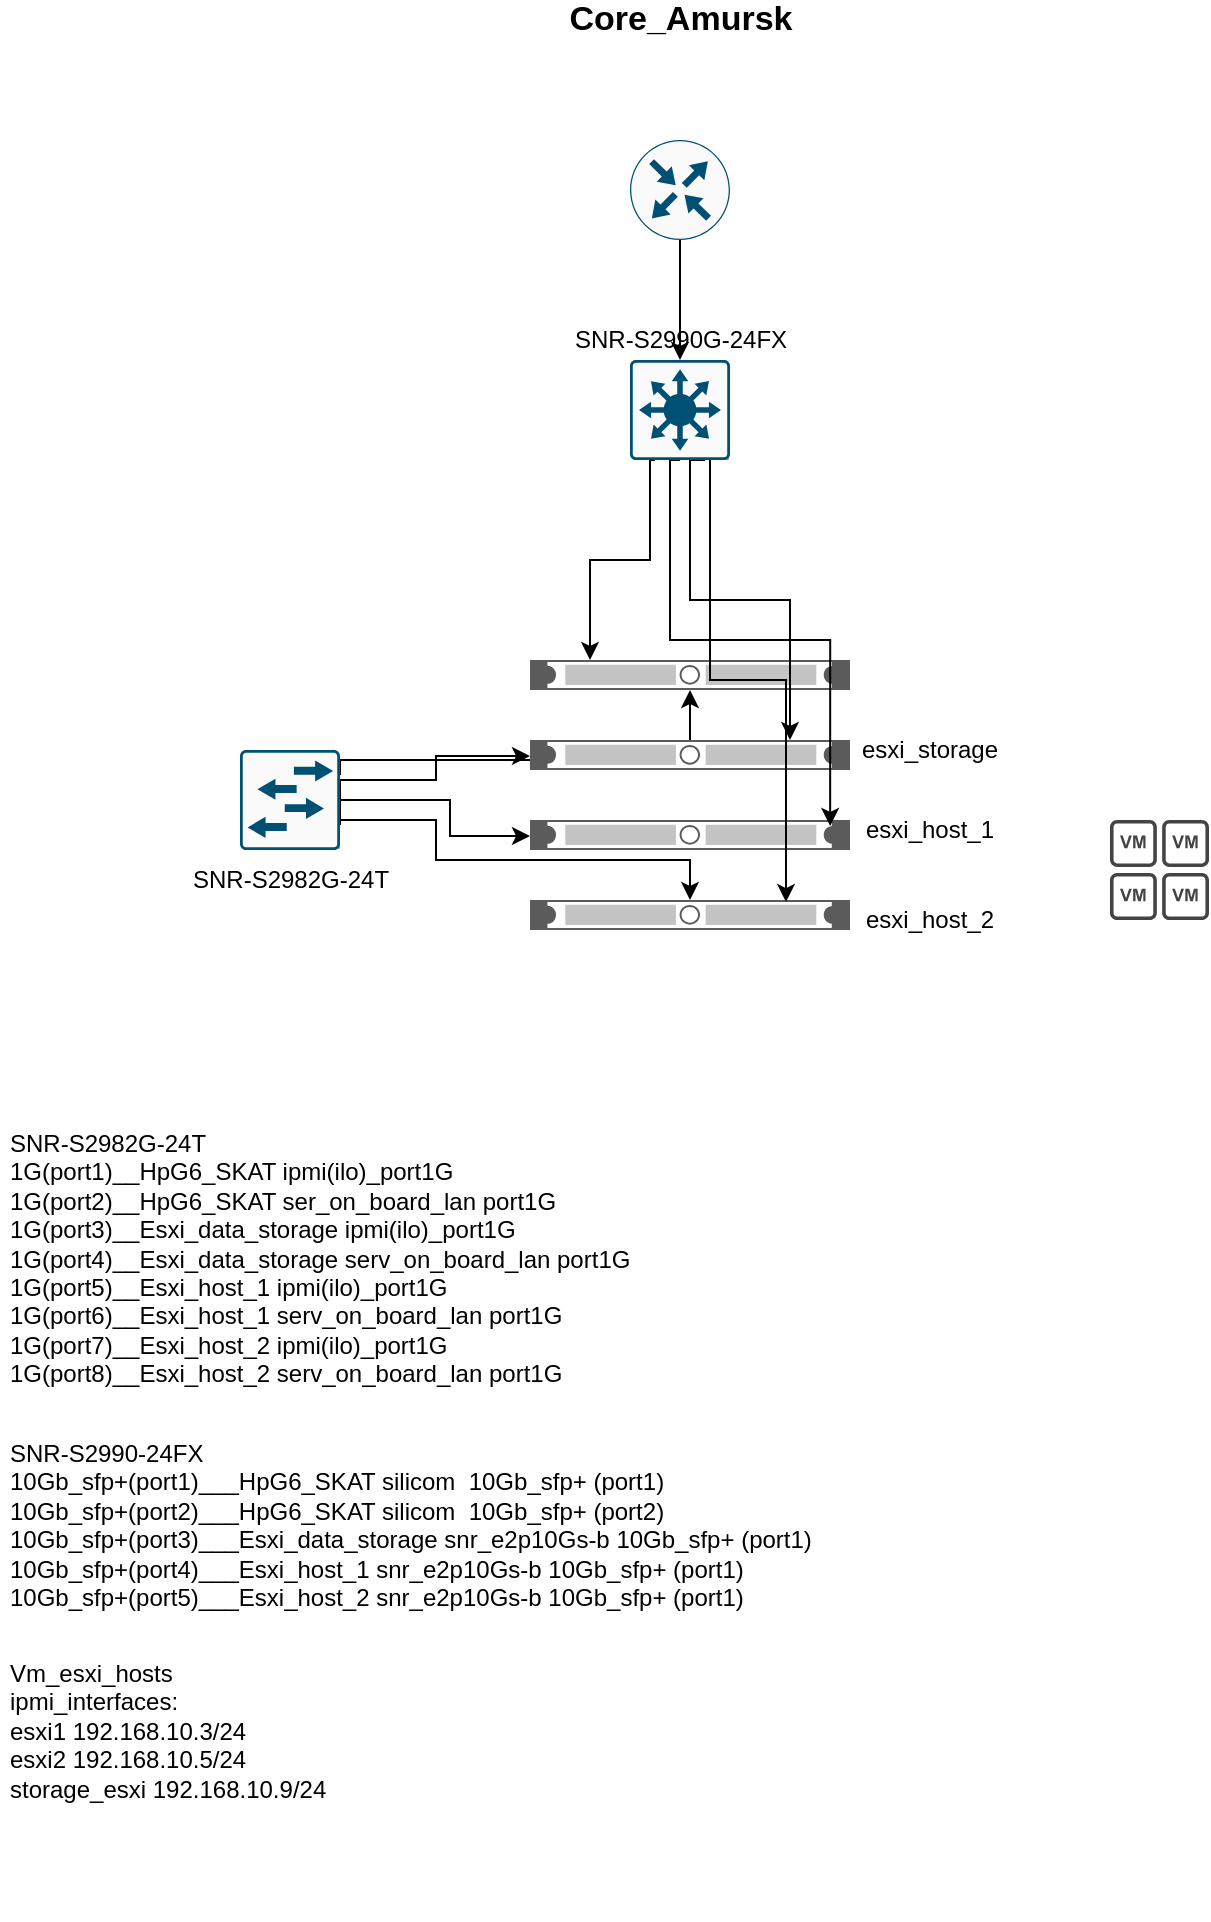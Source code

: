 <mxfile version="13.7.9" type="github">
  <diagram id="F7xgFaGj4VB6nLWe5UGR" name="Page-1">
    <mxGraphModel dx="1422" dy="770" grid="1" gridSize="10" guides="1" tooltips="1" connect="1" arrows="1" fold="1" page="1" pageScale="1" pageWidth="827" pageHeight="1169" math="0" shadow="0">
      <root>
        <mxCell id="0" />
        <mxCell id="1" parent="0" />
        <mxCell id="4S_U7BGDiCYhJZUOM0tg-42" style="edgeStyle=orthogonalEdgeStyle;rounded=0;orthogonalLoop=1;jettySize=auto;html=1;exitX=1;exitY=0.25;exitDx=0;exitDy=0;exitPerimeter=0;" parent="1" source="4S_U7BGDiCYhJZUOM0tg-10" target="4S_U7BGDiCYhJZUOM0tg-26" edge="1">
          <mxGeometry relative="1" as="geometry">
            <Array as="points">
              <mxPoint x="215" y="390" />
              <mxPoint x="390" y="390" />
            </Array>
          </mxGeometry>
        </mxCell>
        <mxCell id="4S_U7BGDiCYhJZUOM0tg-43" style="edgeStyle=orthogonalEdgeStyle;rounded=0;orthogonalLoop=1;jettySize=auto;html=1;exitX=1;exitY=0.5;exitDx=0;exitDy=0;exitPerimeter=0;" parent="1" source="4S_U7BGDiCYhJZUOM0tg-10" target="4S_U7BGDiCYhJZUOM0tg-27" edge="1">
          <mxGeometry relative="1" as="geometry">
            <Array as="points">
              <mxPoint x="215" y="400" />
              <mxPoint x="263" y="400" />
              <mxPoint x="263" y="388" />
            </Array>
          </mxGeometry>
        </mxCell>
        <mxCell id="4S_U7BGDiCYhJZUOM0tg-44" style="edgeStyle=orthogonalEdgeStyle;rounded=0;orthogonalLoop=1;jettySize=auto;html=1;exitX=1;exitY=0.75;exitDx=0;exitDy=0;exitPerimeter=0;" parent="1" source="4S_U7BGDiCYhJZUOM0tg-10" target="4S_U7BGDiCYhJZUOM0tg-28" edge="1">
          <mxGeometry relative="1" as="geometry">
            <Array as="points">
              <mxPoint x="215" y="410" />
              <mxPoint x="270" y="410" />
              <mxPoint x="270" y="428" />
            </Array>
          </mxGeometry>
        </mxCell>
        <mxCell id="4S_U7BGDiCYhJZUOM0tg-45" style="edgeStyle=orthogonalEdgeStyle;rounded=0;orthogonalLoop=1;jettySize=auto;html=1;exitX=0.985;exitY=0.985;exitDx=0;exitDy=0;exitPerimeter=0;" parent="1" source="4S_U7BGDiCYhJZUOM0tg-10" target="4S_U7BGDiCYhJZUOM0tg-30" edge="1">
          <mxGeometry relative="1" as="geometry">
            <Array as="points">
              <mxPoint x="214" y="420" />
              <mxPoint x="263" y="420" />
              <mxPoint x="263" y="440" />
              <mxPoint x="390" y="440" />
            </Array>
          </mxGeometry>
        </mxCell>
        <mxCell id="4S_U7BGDiCYhJZUOM0tg-10" value="" style="points=[[0.015,0.015,0],[0.985,0.015,0],[0.985,0.985,0],[0.015,0.985,0],[0.25,0,0],[0.5,0,0],[0.75,0,0],[1,0.25,0],[1,0.5,0],[1,0.75,0],[0.75,1,0],[0.5,1,0],[0.25,1,0],[0,0.75,0],[0,0.5,0],[0,0.25,0]];verticalLabelPosition=bottom;html=1;verticalAlign=top;aspect=fixed;align=center;pointerEvents=1;shape=mxgraph.cisco19.rect;prIcon=l2_switch;fillColor=#FAFAFA;strokeColor=#005073;" parent="1" vertex="1">
          <mxGeometry x="165" y="385" width="50" height="50" as="geometry" />
        </mxCell>
        <mxCell id="4S_U7BGDiCYhJZUOM0tg-22" value="&lt;span class=&quot;text-bold&quot;&gt; &lt;/span&gt; &lt;div class=&quot;sku-info-card&quot; title=&quot;Нажмите, чтобы скопировать артикул в буфер обмена&quot;&gt;&lt;span&gt; SNR-S2982G-24T&lt;/span&gt;&lt;/div&gt;" style="text;html=1;align=center;verticalAlign=middle;resizable=0;points=[];autosize=1;" parent="1" vertex="1">
          <mxGeometry x="130" y="440" width="120" height="20" as="geometry" />
        </mxCell>
        <mxCell id="4S_U7BGDiCYhJZUOM0tg-26" value="" style="strokeColor=#666666;html=1;labelPosition=right;align=left;spacingLeft=15;shadow=0;dashed=0;outlineConnect=0;shape=mxgraph.rack.general.1u_rack_server;" parent="1" vertex="1">
          <mxGeometry x="310" y="340" width="160" height="15" as="geometry" />
        </mxCell>
        <mxCell id="4S_U7BGDiCYhJZUOM0tg-27" value="" style="strokeColor=#666666;html=1;labelPosition=right;align=left;spacingLeft=15;shadow=0;dashed=0;outlineConnect=0;shape=mxgraph.rack.general.1u_rack_server;" parent="1" vertex="1">
          <mxGeometry x="310" y="380" width="160" height="15" as="geometry" />
        </mxCell>
        <mxCell id="4S_U7BGDiCYhJZUOM0tg-28" value="" style="strokeColor=#666666;html=1;labelPosition=right;align=left;spacingLeft=15;shadow=0;dashed=0;outlineConnect=0;shape=mxgraph.rack.general.1u_rack_server;" parent="1" vertex="1">
          <mxGeometry x="310" y="420" width="160" height="15" as="geometry" />
        </mxCell>
        <mxCell id="4S_U7BGDiCYhJZUOM0tg-30" value="" style="strokeColor=#666666;html=1;labelPosition=right;align=left;spacingLeft=15;shadow=0;dashed=0;outlineConnect=0;shape=mxgraph.rack.general.1u_rack_server;" parent="1" vertex="1">
          <mxGeometry x="310" y="460" width="160" height="15" as="geometry" />
        </mxCell>
        <mxCell id="j4auOmM49Ux1kiEKCDZ0-3" value="&lt;div&gt;esxi_host_1&lt;/div&gt;" style="text;html=1;strokeColor=none;fillColor=none;align=center;verticalAlign=middle;whiteSpace=wrap;rounded=0;" vertex="1" parent="1">
          <mxGeometry x="490" y="415" width="40" height="20" as="geometry" />
        </mxCell>
        <mxCell id="j4auOmM49Ux1kiEKCDZ0-4" value="&lt;div&gt;esxi_host_2&lt;/div&gt;" style="text;html=1;strokeColor=none;fillColor=none;align=center;verticalAlign=middle;whiteSpace=wrap;rounded=0;" vertex="1" parent="1">
          <mxGeometry x="490" y="460" width="40" height="20" as="geometry" />
        </mxCell>
        <mxCell id="j4auOmM49Ux1kiEKCDZ0-5" value="&lt;div&gt;esxi_storage&lt;/div&gt;" style="text;html=1;strokeColor=none;fillColor=none;align=center;verticalAlign=middle;whiteSpace=wrap;rounded=0;" vertex="1" parent="1">
          <mxGeometry x="490" y="375" width="40" height="20" as="geometry" />
        </mxCell>
        <mxCell id="j4auOmM49Ux1kiEKCDZ0-6" value="&lt;div&gt;Vm_esxi_hosts&lt;br&gt;&lt;/div&gt;&lt;div&gt;ipmi_interfaces:&lt;/div&gt;&lt;div&gt;esxi1 192.168.10.3/24&lt;/div&gt;&lt;div&gt;esxi2 192.168.10.5/24&lt;/div&gt;&lt;div&gt;storage_esxi 192.168.10.9/24&lt;/div&gt;&lt;div&gt;&lt;br&gt;&lt;/div&gt;" style="text;html=1;strokeColor=none;fillColor=none;spacing=5;spacingTop=-20;whiteSpace=wrap;overflow=hidden;rounded=0;" vertex="1" parent="1">
          <mxGeometry x="45" y="850" width="190" height="120" as="geometry" />
        </mxCell>
        <mxCell id="j4auOmM49Ux1kiEKCDZ0-13" style="edgeStyle=orthogonalEdgeStyle;rounded=0;orthogonalLoop=1;jettySize=auto;html=1;exitX=0.25;exitY=1;exitDx=0;exitDy=0;exitPerimeter=0;" edge="1" parent="1" source="j4auOmM49Ux1kiEKCDZ0-8" target="4S_U7BGDiCYhJZUOM0tg-26">
          <mxGeometry relative="1" as="geometry">
            <Array as="points">
              <mxPoint x="370" y="240" />
              <mxPoint x="370" y="290" />
              <mxPoint x="340" y="290" />
            </Array>
          </mxGeometry>
        </mxCell>
        <mxCell id="j4auOmM49Ux1kiEKCDZ0-15" style="edgeStyle=orthogonalEdgeStyle;rounded=0;orthogonalLoop=1;jettySize=auto;html=1;exitX=0.75;exitY=1;exitDx=0;exitDy=0;exitPerimeter=0;" edge="1" parent="1" source="j4auOmM49Ux1kiEKCDZ0-8" target="4S_U7BGDiCYhJZUOM0tg-27">
          <mxGeometry relative="1" as="geometry">
            <mxPoint x="440" y="290" as="targetPoint" />
            <Array as="points">
              <mxPoint x="390" y="240" />
              <mxPoint x="390" y="310" />
              <mxPoint x="440" y="310" />
            </Array>
          </mxGeometry>
        </mxCell>
        <mxCell id="j4auOmM49Ux1kiEKCDZ0-16" style="edgeStyle=orthogonalEdgeStyle;rounded=0;orthogonalLoop=1;jettySize=auto;html=1;exitX=0.5;exitY=1;exitDx=0;exitDy=0;exitPerimeter=0;entryX=0.938;entryY=0.2;entryDx=0;entryDy=0;entryPerimeter=0;" edge="1" parent="1" source="j4auOmM49Ux1kiEKCDZ0-8" target="4S_U7BGDiCYhJZUOM0tg-28">
          <mxGeometry relative="1" as="geometry">
            <mxPoint x="430" y="410" as="targetPoint" />
            <Array as="points">
              <mxPoint x="380" y="240" />
              <mxPoint x="380" y="330" />
              <mxPoint x="460" y="330" />
            </Array>
          </mxGeometry>
        </mxCell>
        <mxCell id="j4auOmM49Ux1kiEKCDZ0-17" style="edgeStyle=orthogonalEdgeStyle;rounded=0;orthogonalLoop=1;jettySize=auto;html=1;exitX=0.985;exitY=0.985;exitDx=0;exitDy=0;exitPerimeter=0;entryX=0.8;entryY=0.067;entryDx=0;entryDy=0;entryPerimeter=0;" edge="1" parent="1" source="j4auOmM49Ux1kiEKCDZ0-8" target="4S_U7BGDiCYhJZUOM0tg-30">
          <mxGeometry relative="1" as="geometry">
            <mxPoint x="420" y="450" as="targetPoint" />
            <Array as="points">
              <mxPoint x="400" y="239" />
              <mxPoint x="400" y="350" />
              <mxPoint x="438" y="350" />
            </Array>
          </mxGeometry>
        </mxCell>
        <mxCell id="j4auOmM49Ux1kiEKCDZ0-8" value="" style="points=[[0.015,0.015,0],[0.985,0.015,0],[0.985,0.985,0],[0.015,0.985,0],[0.25,0,0],[0.5,0,0],[0.75,0,0],[1,0.25,0],[1,0.5,0],[1,0.75,0],[0.75,1,0],[0.5,1,0],[0.25,1,0],[0,0.75,0],[0,0.5,0],[0,0.25,0]];verticalLabelPosition=bottom;html=1;verticalAlign=top;aspect=fixed;align=center;pointerEvents=1;shape=mxgraph.cisco19.rect;prIcon=l2_switch;fillColor=#FAFAFA;strokeColor=#005073;" vertex="1" parent="1">
          <mxGeometry x="360" y="190" width="50" height="50" as="geometry" />
        </mxCell>
        <mxCell id="j4auOmM49Ux1kiEKCDZ0-10" value="&lt;span class=&quot;text-bold&quot;&gt; &lt;/span&gt; &lt;div class=&quot;sku-info-card&quot; title=&quot;Нажмите, чтобы скопировать артикул в буфер обмена&quot;&gt;&lt;span&gt; SNR-S2990G-24FX&lt;/span&gt;&lt;/div&gt;" style="text;html=1;align=center;verticalAlign=middle;resizable=0;points=[];autosize=1;" vertex="1" parent="1">
          <mxGeometry x="325" y="170" width="120" height="20" as="geometry" />
        </mxCell>
        <mxCell id="j4auOmM49Ux1kiEKCDZ0-18" value="&lt;div&gt;SNR-S2990-24FX&lt;/div&gt;&lt;div&gt;10Gb_sfp+(port1)___HpG6_SKAT silicom&amp;nbsp; 10Gb_sfp+ (port1)&lt;br&gt;&lt;/div&gt;&lt;div&gt;10Gb_sfp+(port2)___HpG6_SKAT silicom&amp;nbsp; 10Gb_sfp+ (port2)&lt;/div&gt;&lt;div&gt;10Gb_sfp+(port3)___Esxi_data_storage snr_e2p10Gs-b 10Gb_sfp+ (port1)&lt;/div&gt;&lt;div&gt;10Gb_sfp+(port4)___Esxi_host_1 snr_e2p10Gs-b 10Gb_sfp+ (port1)&lt;/div&gt;&lt;div&gt;10Gb_sfp+(port5)___Esxi_host_2 snr_e2p10Gs-b 10Gb_sfp+ (port1)&lt;/div&gt;&lt;div&gt;&lt;br&gt;&lt;/div&gt;" style="text;html=1;strokeColor=none;fillColor=none;spacing=5;spacingTop=-20;whiteSpace=wrap;overflow=hidden;rounded=0;" vertex="1" parent="1">
          <mxGeometry x="45" y="740" width="440" height="120" as="geometry" />
        </mxCell>
        <mxCell id="j4auOmM49Ux1kiEKCDZ0-20" value="&lt;div&gt;SNR-S2982G-24T&lt;/div&gt;&lt;div&gt;1G(port1)__HpG6_SKAT ipmi(ilo)_port1G&lt;br&gt;&lt;/div&gt;&lt;div&gt;1G(port2)__HpG6_SKAT ser_on_board_lan port1G&lt;br&gt;&lt;/div&gt;&lt;div&gt;1G(port3)__Esxi_data_storage ipmi(ilo)_port1G&lt;/div&gt;&lt;div&gt;1G(port4)__Esxi_data_storage serv_on_board_lan port1G&lt;/div&gt;&lt;div&gt;1G(port5)__Esxi_host_1 ipmi(ilo)_port1G&lt;/div&gt;&lt;div&gt;1G(port6)__Esxi_host_1 serv_on_board_lan port1G&lt;/div&gt;&lt;div&gt;1G(port7)__Esxi_host_2 ipmi(ilo)_port1G&lt;/div&gt;&lt;div&gt;1G(port8)__Esxi_host_2 serv_on_board_lan port1G&lt;/div&gt;" style="text;html=1;strokeColor=none;fillColor=none;spacing=5;spacingTop=-20;whiteSpace=wrap;overflow=hidden;rounded=0;" vertex="1" parent="1">
          <mxGeometry x="45" y="585" width="330" height="120" as="geometry" />
        </mxCell>
        <mxCell id="j4auOmM49Ux1kiEKCDZ0-21" value="" style="points=[[0.015,0.015,0],[0.985,0.015,0],[0.985,0.985,0],[0.015,0.985,0],[0.25,0,0],[0.5,0,0],[0.75,0,0],[1,0.25,0],[1,0.5,0],[1,0.75,0],[0.75,1,0],[0.5,1,0],[0.25,1,0],[0,0.75,0],[0,0.5,0],[0,0.25,0]];verticalLabelPosition=bottom;html=1;verticalAlign=top;aspect=fixed;align=center;pointerEvents=1;shape=mxgraph.cisco19.rect;prIcon=l3_switch;fillColor=#FAFAFA;strokeColor=#005073;" vertex="1" parent="1">
          <mxGeometry x="360" y="190" width="50" height="50" as="geometry" />
        </mxCell>
        <mxCell id="j4auOmM49Ux1kiEKCDZ0-22" value="&lt;font style=&quot;font-size: 17px&quot;&gt;&lt;b&gt;Core_Amursk&lt;/b&gt;&lt;/font&gt;" style="text;html=1;align=center;verticalAlign=middle;resizable=0;points=[];autosize=1;" vertex="1" parent="1">
          <mxGeometry x="320" y="10" width="130" height="20" as="geometry" />
        </mxCell>
        <mxCell id="j4auOmM49Ux1kiEKCDZ0-24" style="edgeStyle=orthogonalEdgeStyle;rounded=0;orthogonalLoop=1;jettySize=auto;html=1;exitX=0.5;exitY=1;exitDx=0;exitDy=0;exitPerimeter=0;entryX=0.5;entryY=0;entryDx=0;entryDy=0;entryPerimeter=0;" edge="1" parent="1" source="j4auOmM49Ux1kiEKCDZ0-23" target="j4auOmM49Ux1kiEKCDZ0-21">
          <mxGeometry relative="1" as="geometry" />
        </mxCell>
        <mxCell id="j4auOmM49Ux1kiEKCDZ0-23" value="" style="points=[[0.5,0,0],[1,0.5,0],[0.5,1,0],[0,0.5,0],[0.145,0.145,0],[0.856,0.145,0],[0.855,0.856,0],[0.145,0.855,0]];verticalLabelPosition=bottom;html=1;verticalAlign=top;aspect=fixed;align=center;pointerEvents=1;shape=mxgraph.cisco19.rect;prIcon=router;fillColor=#FAFAFA;strokeColor=#005073;" vertex="1" parent="1">
          <mxGeometry x="360" y="80" width="50" height="50" as="geometry" />
        </mxCell>
        <mxCell id="j4auOmM49Ux1kiEKCDZ0-28" value="" style="pointerEvents=1;shadow=0;dashed=0;html=1;strokeColor=none;fillColor=#434445;aspect=fixed;labelPosition=center;verticalLabelPosition=bottom;verticalAlign=top;align=center;outlineConnect=0;shape=mxgraph.vvd.vm_group;" vertex="1" parent="1">
          <mxGeometry x="600" y="420" width="49.5" height="50" as="geometry" />
        </mxCell>
      </root>
    </mxGraphModel>
  </diagram>
</mxfile>
